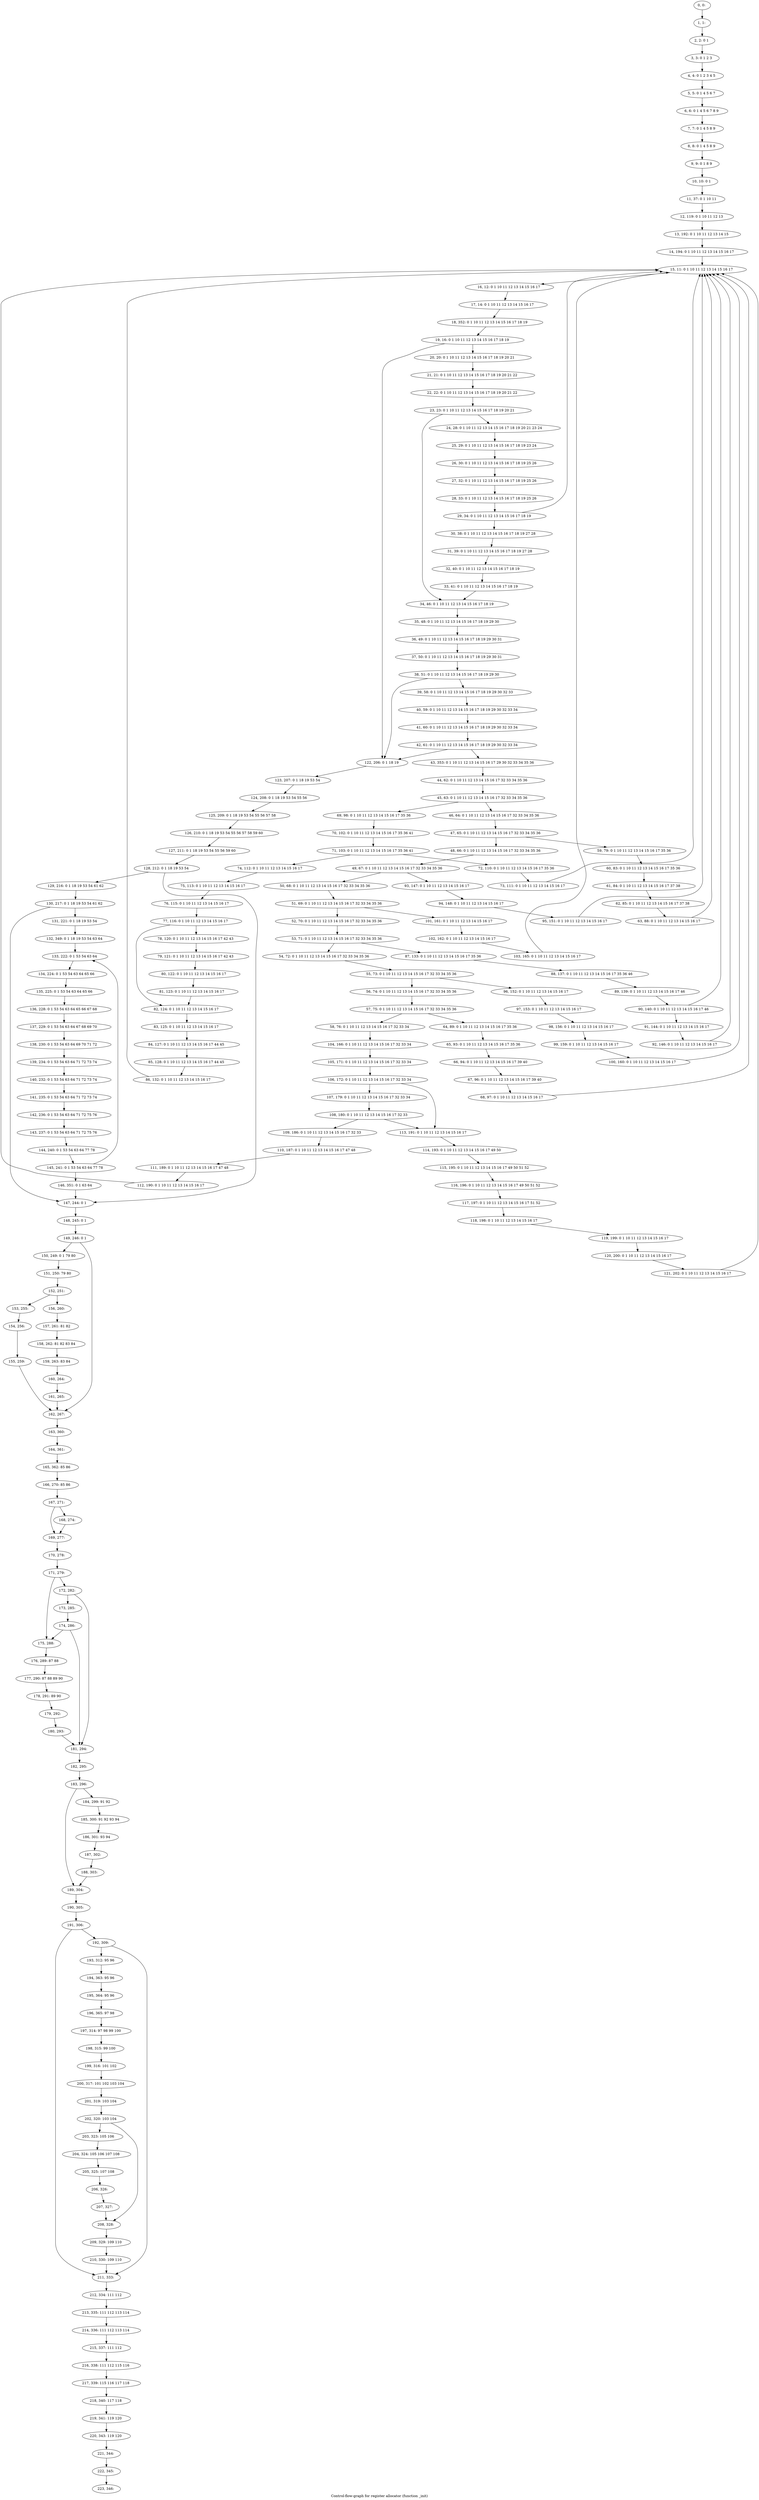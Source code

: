 digraph G {
graph [label="Control-flow-graph for register allocator (function _init)"]
0[label="0, 0: "];
1[label="1, 1: "];
2[label="2, 2: 0 1 "];
3[label="3, 3: 0 1 2 3 "];
4[label="4, 4: 0 1 2 3 4 5 "];
5[label="5, 5: 0 1 4 5 6 7 "];
6[label="6, 6: 0 1 4 5 6 7 8 9 "];
7[label="7, 7: 0 1 4 5 8 9 "];
8[label="8, 8: 0 1 4 5 8 9 "];
9[label="9, 9: 0 1 8 9 "];
10[label="10, 10: 0 1 "];
11[label="11, 37: 0 1 10 11 "];
12[label="12, 119: 0 1 10 11 12 13 "];
13[label="13, 192: 0 1 10 11 12 13 14 15 "];
14[label="14, 194: 0 1 10 11 12 13 14 15 16 17 "];
15[label="15, 11: 0 1 10 11 12 13 14 15 16 17 "];
16[label="16, 12: 0 1 10 11 12 13 14 15 16 17 "];
17[label="17, 14: 0 1 10 11 12 13 14 15 16 17 "];
18[label="18, 352: 0 1 10 11 12 13 14 15 16 17 18 19 "];
19[label="19, 16: 0 1 10 11 12 13 14 15 16 17 18 19 "];
20[label="20, 20: 0 1 10 11 12 13 14 15 16 17 18 19 20 21 "];
21[label="21, 21: 0 1 10 11 12 13 14 15 16 17 18 19 20 21 22 "];
22[label="22, 22: 0 1 10 11 12 13 14 15 16 17 18 19 20 21 22 "];
23[label="23, 23: 0 1 10 11 12 13 14 15 16 17 18 19 20 21 "];
24[label="24, 28: 0 1 10 11 12 13 14 15 16 17 18 19 20 21 23 24 "];
25[label="25, 29: 0 1 10 11 12 13 14 15 16 17 18 19 23 24 "];
26[label="26, 30: 0 1 10 11 12 13 14 15 16 17 18 19 25 26 "];
27[label="27, 32: 0 1 10 11 12 13 14 15 16 17 18 19 25 26 "];
28[label="28, 33: 0 1 10 11 12 13 14 15 16 17 18 19 25 26 "];
29[label="29, 34: 0 1 10 11 12 13 14 15 16 17 18 19 "];
30[label="30, 38: 0 1 10 11 12 13 14 15 16 17 18 19 27 28 "];
31[label="31, 39: 0 1 10 11 12 13 14 15 16 17 18 19 27 28 "];
32[label="32, 40: 0 1 10 11 12 13 14 15 16 17 18 19 "];
33[label="33, 41: 0 1 10 11 12 13 14 15 16 17 18 19 "];
34[label="34, 46: 0 1 10 11 12 13 14 15 16 17 18 19 "];
35[label="35, 48: 0 1 10 11 12 13 14 15 16 17 18 19 29 30 "];
36[label="36, 49: 0 1 10 11 12 13 14 15 16 17 18 19 29 30 31 "];
37[label="37, 50: 0 1 10 11 12 13 14 15 16 17 18 19 29 30 31 "];
38[label="38, 51: 0 1 10 11 12 13 14 15 16 17 18 19 29 30 "];
39[label="39, 58: 0 1 10 11 12 13 14 15 16 17 18 19 29 30 32 33 "];
40[label="40, 59: 0 1 10 11 12 13 14 15 16 17 18 19 29 30 32 33 34 "];
41[label="41, 60: 0 1 10 11 12 13 14 15 16 17 18 19 29 30 32 33 34 "];
42[label="42, 61: 0 1 10 11 12 13 14 15 16 17 18 19 29 30 32 33 34 "];
43[label="43, 353: 0 1 10 11 12 13 14 15 16 17 29 30 32 33 34 35 36 "];
44[label="44, 62: 0 1 10 11 12 13 14 15 16 17 32 33 34 35 36 "];
45[label="45, 63: 0 1 10 11 12 13 14 15 16 17 32 33 34 35 36 "];
46[label="46, 64: 0 1 10 11 12 13 14 15 16 17 32 33 34 35 36 "];
47[label="47, 65: 0 1 10 11 12 13 14 15 16 17 32 33 34 35 36 "];
48[label="48, 66: 0 1 10 11 12 13 14 15 16 17 32 33 34 35 36 "];
49[label="49, 67: 0 1 10 11 12 13 14 15 16 17 32 33 34 35 36 "];
50[label="50, 68: 0 1 10 11 12 13 14 15 16 17 32 33 34 35 36 "];
51[label="51, 69: 0 1 10 11 12 13 14 15 16 17 32 33 34 35 36 "];
52[label="52, 70: 0 1 10 11 12 13 14 15 16 17 32 33 34 35 36 "];
53[label="53, 71: 0 1 10 11 12 13 14 15 16 17 32 33 34 35 36 "];
54[label="54, 72: 0 1 10 11 12 13 14 15 16 17 32 33 34 35 36 "];
55[label="55, 73: 0 1 10 11 12 13 14 15 16 17 32 33 34 35 36 "];
56[label="56, 74: 0 1 10 11 12 13 14 15 16 17 32 33 34 35 36 "];
57[label="57, 75: 0 1 10 11 12 13 14 15 16 17 32 33 34 35 36 "];
58[label="58, 76: 0 1 10 11 12 13 14 15 16 17 32 33 34 "];
59[label="59, 79: 0 1 10 11 12 13 14 15 16 17 35 36 "];
60[label="60, 83: 0 1 10 11 12 13 14 15 16 17 35 36 "];
61[label="61, 84: 0 1 10 11 12 13 14 15 16 17 37 38 "];
62[label="62, 85: 0 1 10 11 12 13 14 15 16 17 37 38 "];
63[label="63, 88: 0 1 10 11 12 13 14 15 16 17 "];
64[label="64, 89: 0 1 10 11 12 13 14 15 16 17 35 36 "];
65[label="65, 93: 0 1 10 11 12 13 14 15 16 17 35 36 "];
66[label="66, 94: 0 1 10 11 12 13 14 15 16 17 39 40 "];
67[label="67, 96: 0 1 10 11 12 13 14 15 16 17 39 40 "];
68[label="68, 97: 0 1 10 11 12 13 14 15 16 17 "];
69[label="69, 98: 0 1 10 11 12 13 14 15 16 17 35 36 "];
70[label="70, 102: 0 1 10 11 12 13 14 15 16 17 35 36 41 "];
71[label="71, 103: 0 1 10 11 12 13 14 15 16 17 35 36 41 "];
72[label="72, 110: 0 1 10 11 12 13 14 15 16 17 35 36 "];
73[label="73, 111: 0 1 10 11 12 13 14 15 16 17 "];
74[label="74, 112: 0 1 10 11 12 13 14 15 16 17 "];
75[label="75, 113: 0 1 10 11 12 13 14 15 16 17 "];
76[label="76, 115: 0 1 10 11 12 13 14 15 16 17 "];
77[label="77, 116: 0 1 10 11 12 13 14 15 16 17 "];
78[label="78, 120: 0 1 10 11 12 13 14 15 16 17 42 43 "];
79[label="79, 121: 0 1 10 11 12 13 14 15 16 17 42 43 "];
80[label="80, 122: 0 1 10 11 12 13 14 15 16 17 "];
81[label="81, 123: 0 1 10 11 12 13 14 15 16 17 "];
82[label="82, 124: 0 1 10 11 12 13 14 15 16 17 "];
83[label="83, 125: 0 1 10 11 12 13 14 15 16 17 "];
84[label="84, 127: 0 1 10 11 12 13 14 15 16 17 44 45 "];
85[label="85, 128: 0 1 10 11 12 13 14 15 16 17 44 45 "];
86[label="86, 132: 0 1 10 11 12 13 14 15 16 17 "];
87[label="87, 133: 0 1 10 11 12 13 14 15 16 17 35 36 "];
88[label="88, 137: 0 1 10 11 12 13 14 15 16 17 35 36 46 "];
89[label="89, 139: 0 1 10 11 12 13 14 15 16 17 46 "];
90[label="90, 140: 0 1 10 11 12 13 14 15 16 17 46 "];
91[label="91, 144: 0 1 10 11 12 13 14 15 16 17 "];
92[label="92, 146: 0 1 10 11 12 13 14 15 16 17 "];
93[label="93, 147: 0 1 10 11 12 13 14 15 16 17 "];
94[label="94, 148: 0 1 10 11 12 13 14 15 16 17 "];
95[label="95, 151: 0 1 10 11 12 13 14 15 16 17 "];
96[label="96, 152: 0 1 10 11 12 13 14 15 16 17 "];
97[label="97, 153: 0 1 10 11 12 13 14 15 16 17 "];
98[label="98, 156: 0 1 10 11 12 13 14 15 16 17 "];
99[label="99, 159: 0 1 10 11 12 13 14 15 16 17 "];
100[label="100, 160: 0 1 10 11 12 13 14 15 16 17 "];
101[label="101, 161: 0 1 10 11 12 13 14 15 16 17 "];
102[label="102, 162: 0 1 10 11 12 13 14 15 16 17 "];
103[label="103, 165: 0 1 10 11 12 13 14 15 16 17 "];
104[label="104, 166: 0 1 10 11 12 13 14 15 16 17 32 33 34 "];
105[label="105, 171: 0 1 10 11 12 13 14 15 16 17 32 33 34 "];
106[label="106, 172: 0 1 10 11 12 13 14 15 16 17 32 33 34 "];
107[label="107, 179: 0 1 10 11 12 13 14 15 16 17 32 33 34 "];
108[label="108, 180: 0 1 10 11 12 13 14 15 16 17 32 33 "];
109[label="109, 186: 0 1 10 11 12 13 14 15 16 17 32 33 "];
110[label="110, 187: 0 1 10 11 12 13 14 15 16 17 47 48 "];
111[label="111, 189: 0 1 10 11 12 13 14 15 16 17 47 48 "];
112[label="112, 190: 0 1 10 11 12 13 14 15 16 17 "];
113[label="113, 191: 0 1 10 11 12 13 14 15 16 17 "];
114[label="114, 193: 0 1 10 11 12 13 14 15 16 17 49 50 "];
115[label="115, 195: 0 1 10 11 12 13 14 15 16 17 49 50 51 52 "];
116[label="116, 196: 0 1 10 11 12 13 14 15 16 17 49 50 51 52 "];
117[label="117, 197: 0 1 10 11 12 13 14 15 16 17 51 52 "];
118[label="118, 198: 0 1 10 11 12 13 14 15 16 17 "];
119[label="119, 199: 0 1 10 11 12 13 14 15 16 17 "];
120[label="120, 200: 0 1 10 11 12 13 14 15 16 17 "];
121[label="121, 202: 0 1 10 11 12 13 14 15 16 17 "];
122[label="122, 206: 0 1 18 19 "];
123[label="123, 207: 0 1 18 19 53 54 "];
124[label="124, 208: 0 1 18 19 53 54 55 56 "];
125[label="125, 209: 0 1 18 19 53 54 55 56 57 58 "];
126[label="126, 210: 0 1 18 19 53 54 55 56 57 58 59 60 "];
127[label="127, 211: 0 1 18 19 53 54 55 56 59 60 "];
128[label="128, 212: 0 1 18 19 53 54 "];
129[label="129, 216: 0 1 18 19 53 54 61 62 "];
130[label="130, 217: 0 1 18 19 53 54 61 62 "];
131[label="131, 221: 0 1 18 19 53 54 "];
132[label="132, 349: 0 1 18 19 53 54 63 64 "];
133[label="133, 222: 0 1 53 54 63 64 "];
134[label="134, 224: 0 1 53 54 63 64 65 66 "];
135[label="135, 225: 0 1 53 54 63 64 65 66 "];
136[label="136, 228: 0 1 53 54 63 64 65 66 67 68 "];
137[label="137, 229: 0 1 53 54 63 64 67 68 69 70 "];
138[label="138, 230: 0 1 53 54 63 64 69 70 71 72 "];
139[label="139, 234: 0 1 53 54 63 64 71 72 73 74 "];
140[label="140, 232: 0 1 53 54 63 64 71 72 73 74 "];
141[label="141, 235: 0 1 53 54 63 64 71 72 73 74 "];
142[label="142, 236: 0 1 53 54 63 64 71 72 75 76 "];
143[label="143, 237: 0 1 53 54 63 64 71 72 75 76 "];
144[label="144, 240: 0 1 53 54 63 64 77 78 "];
145[label="145, 241: 0 1 53 54 63 64 77 78 "];
146[label="146, 351: 0 1 63 64 "];
147[label="147, 244: 0 1 "];
148[label="148, 245: 0 1 "];
149[label="149, 246: 0 1 "];
150[label="150, 249: 0 1 79 80 "];
151[label="151, 250: 79 80 "];
152[label="152, 251: "];
153[label="153, 255: "];
154[label="154, 256: "];
155[label="155, 259: "];
156[label="156, 260: "];
157[label="157, 261: 81 82 "];
158[label="158, 262: 81 82 83 84 "];
159[label="159, 263: 83 84 "];
160[label="160, 264: "];
161[label="161, 265: "];
162[label="162, 267: "];
163[label="163, 360: "];
164[label="164, 361: "];
165[label="165, 362: 85 86 "];
166[label="166, 270: 85 86 "];
167[label="167, 271: "];
168[label="168, 274: "];
169[label="169, 277: "];
170[label="170, 278: "];
171[label="171, 279: "];
172[label="172, 282: "];
173[label="173, 285: "];
174[label="174, 286: "];
175[label="175, 288: "];
176[label="176, 289: 87 88 "];
177[label="177, 290: 87 88 89 90 "];
178[label="178, 291: 89 90 "];
179[label="179, 292: "];
180[label="180, 293: "];
181[label="181, 294: "];
182[label="182, 295: "];
183[label="183, 296: "];
184[label="184, 299: 91 92 "];
185[label="185, 300: 91 92 93 94 "];
186[label="186, 301: 93 94 "];
187[label="187, 302: "];
188[label="188, 303: "];
189[label="189, 304: "];
190[label="190, 305: "];
191[label="191, 306: "];
192[label="192, 309: "];
193[label="193, 312: 95 96 "];
194[label="194, 363: 95 96 "];
195[label="195, 364: 95 96 "];
196[label="196, 365: 97 98 "];
197[label="197, 314: 97 98 99 100 "];
198[label="198, 315: 99 100 "];
199[label="199, 316: 101 102 "];
200[label="200, 317: 101 102 103 104 "];
201[label="201, 319: 103 104 "];
202[label="202, 320: 103 104 "];
203[label="203, 323: 105 106 "];
204[label="204, 324: 105 106 107 108 "];
205[label="205, 325: 107 108 "];
206[label="206, 326: "];
207[label="207, 327: "];
208[label="208, 328: "];
209[label="209, 329: 109 110 "];
210[label="210, 330: 109 110 "];
211[label="211, 333: "];
212[label="212, 334: 111 112 "];
213[label="213, 335: 111 112 113 114 "];
214[label="214, 336: 111 112 113 114 "];
215[label="215, 337: 111 112 "];
216[label="216, 338: 111 112 115 116 "];
217[label="217, 339: 115 116 117 118 "];
218[label="218, 340: 117 118 "];
219[label="219, 341: 119 120 "];
220[label="220, 343: 119 120 "];
221[label="221, 344: "];
222[label="222, 345: "];
223[label="223, 346: "];
0->1 ;
1->2 ;
2->3 ;
3->4 ;
4->5 ;
5->6 ;
6->7 ;
7->8 ;
8->9 ;
9->10 ;
10->11 ;
11->12 ;
12->13 ;
13->14 ;
14->15 ;
15->16 ;
16->17 ;
17->18 ;
18->19 ;
19->20 ;
19->122 ;
20->21 ;
21->22 ;
22->23 ;
23->24 ;
23->34 ;
24->25 ;
25->26 ;
26->27 ;
27->28 ;
28->29 ;
29->30 ;
29->15 ;
30->31 ;
31->32 ;
32->33 ;
33->34 ;
34->35 ;
35->36 ;
36->37 ;
37->38 ;
38->39 ;
38->122 ;
39->40 ;
40->41 ;
41->42 ;
42->43 ;
42->122 ;
43->44 ;
44->45 ;
45->46 ;
45->69 ;
46->47 ;
47->48 ;
47->59 ;
48->49 ;
49->50 ;
49->93 ;
50->51 ;
51->52 ;
51->101 ;
52->53 ;
53->54 ;
53->87 ;
54->55 ;
55->56 ;
55->96 ;
56->57 ;
57->58 ;
57->64 ;
58->104 ;
59->60 ;
60->61 ;
61->62 ;
62->63 ;
63->15 ;
64->65 ;
65->66 ;
66->67 ;
67->68 ;
68->15 ;
69->70 ;
70->71 ;
71->72 ;
71->74 ;
72->73 ;
73->15 ;
74->75 ;
75->76 ;
76->77 ;
77->78 ;
77->82 ;
78->79 ;
79->80 ;
80->81 ;
81->82 ;
82->83 ;
83->84 ;
84->85 ;
85->86 ;
86->15 ;
87->88 ;
88->89 ;
89->90 ;
90->91 ;
90->15 ;
91->92 ;
92->15 ;
93->94 ;
94->95 ;
95->15 ;
96->97 ;
97->98 ;
98->99 ;
99->100 ;
100->15 ;
101->102 ;
102->103 ;
103->15 ;
104->105 ;
105->106 ;
106->107 ;
106->113 ;
107->108 ;
108->109 ;
108->113 ;
109->110 ;
110->111 ;
111->112 ;
112->15 ;
113->114 ;
114->115 ;
115->116 ;
116->117 ;
117->118 ;
118->119 ;
119->120 ;
120->121 ;
121->15 ;
122->123 ;
123->124 ;
124->125 ;
125->126 ;
126->127 ;
127->128 ;
128->129 ;
128->147 ;
129->130 ;
130->131 ;
130->147 ;
131->132 ;
132->133 ;
133->134 ;
134->135 ;
135->136 ;
136->137 ;
137->138 ;
138->139 ;
139->140 ;
140->141 ;
141->142 ;
142->143 ;
143->144 ;
144->145 ;
145->146 ;
145->133 ;
146->147 ;
147->148 ;
148->149 ;
149->150 ;
149->162 ;
150->151 ;
151->152 ;
152->153 ;
152->156 ;
153->154 ;
154->155 ;
155->162 ;
156->157 ;
157->158 ;
158->159 ;
159->160 ;
160->161 ;
161->162 ;
162->163 ;
163->164 ;
164->165 ;
165->166 ;
166->167 ;
167->168 ;
167->169 ;
168->169 ;
169->170 ;
170->171 ;
171->172 ;
171->175 ;
172->173 ;
172->181 ;
173->174 ;
174->175 ;
174->181 ;
175->176 ;
176->177 ;
177->178 ;
178->179 ;
179->180 ;
180->181 ;
181->182 ;
182->183 ;
183->184 ;
183->189 ;
184->185 ;
185->186 ;
186->187 ;
187->188 ;
188->189 ;
189->190 ;
190->191 ;
191->192 ;
191->211 ;
192->193 ;
192->211 ;
193->194 ;
194->195 ;
195->196 ;
196->197 ;
197->198 ;
198->199 ;
199->200 ;
200->201 ;
201->202 ;
202->203 ;
202->208 ;
203->204 ;
204->205 ;
205->206 ;
206->207 ;
207->208 ;
208->209 ;
209->210 ;
210->211 ;
211->212 ;
212->213 ;
213->214 ;
214->215 ;
215->216 ;
216->217 ;
217->218 ;
218->219 ;
219->220 ;
220->221 ;
221->222 ;
222->223 ;
}
